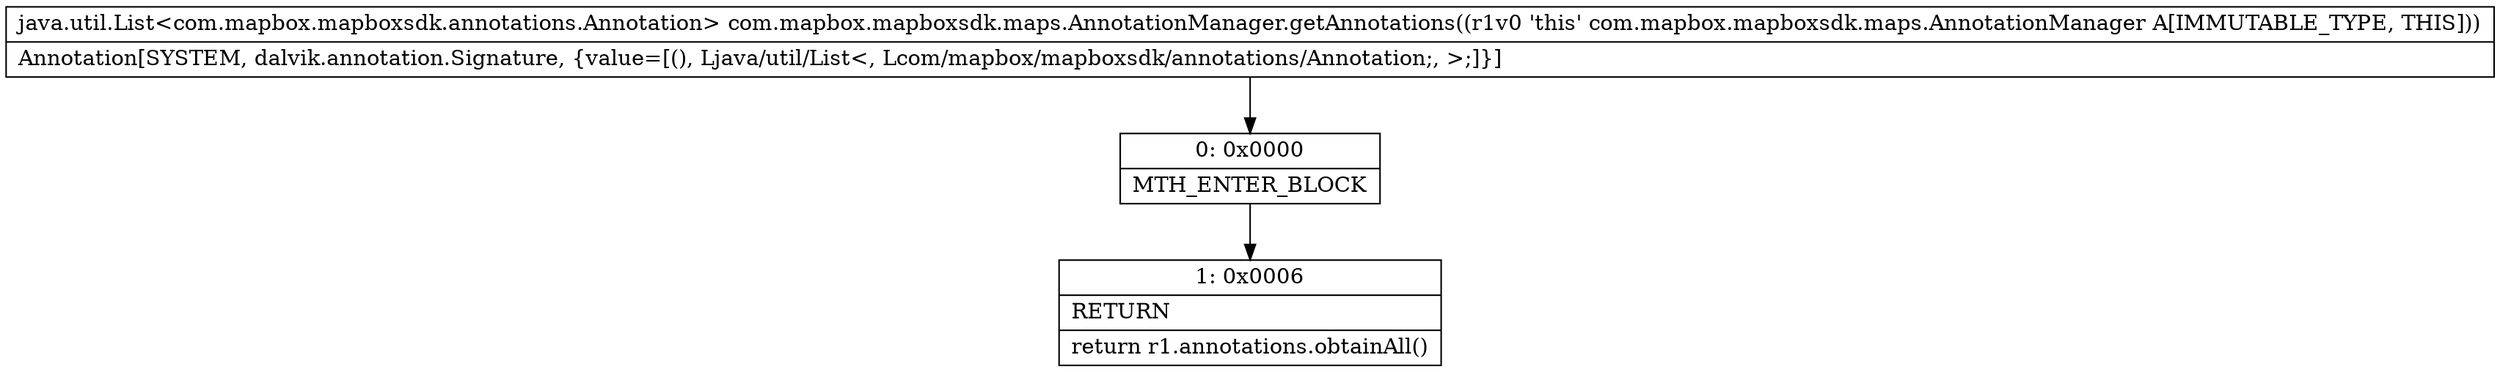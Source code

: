 digraph "CFG forcom.mapbox.mapboxsdk.maps.AnnotationManager.getAnnotations()Ljava\/util\/List;" {
Node_0 [shape=record,label="{0\:\ 0x0000|MTH_ENTER_BLOCK\l}"];
Node_1 [shape=record,label="{1\:\ 0x0006|RETURN\l|return r1.annotations.obtainAll()\l}"];
MethodNode[shape=record,label="{java.util.List\<com.mapbox.mapboxsdk.annotations.Annotation\> com.mapbox.mapboxsdk.maps.AnnotationManager.getAnnotations((r1v0 'this' com.mapbox.mapboxsdk.maps.AnnotationManager A[IMMUTABLE_TYPE, THIS]))  | Annotation[SYSTEM, dalvik.annotation.Signature, \{value=[(), Ljava\/util\/List\<, Lcom\/mapbox\/mapboxsdk\/annotations\/Annotation;, \>;]\}]\l}"];
MethodNode -> Node_0;
Node_0 -> Node_1;
}

